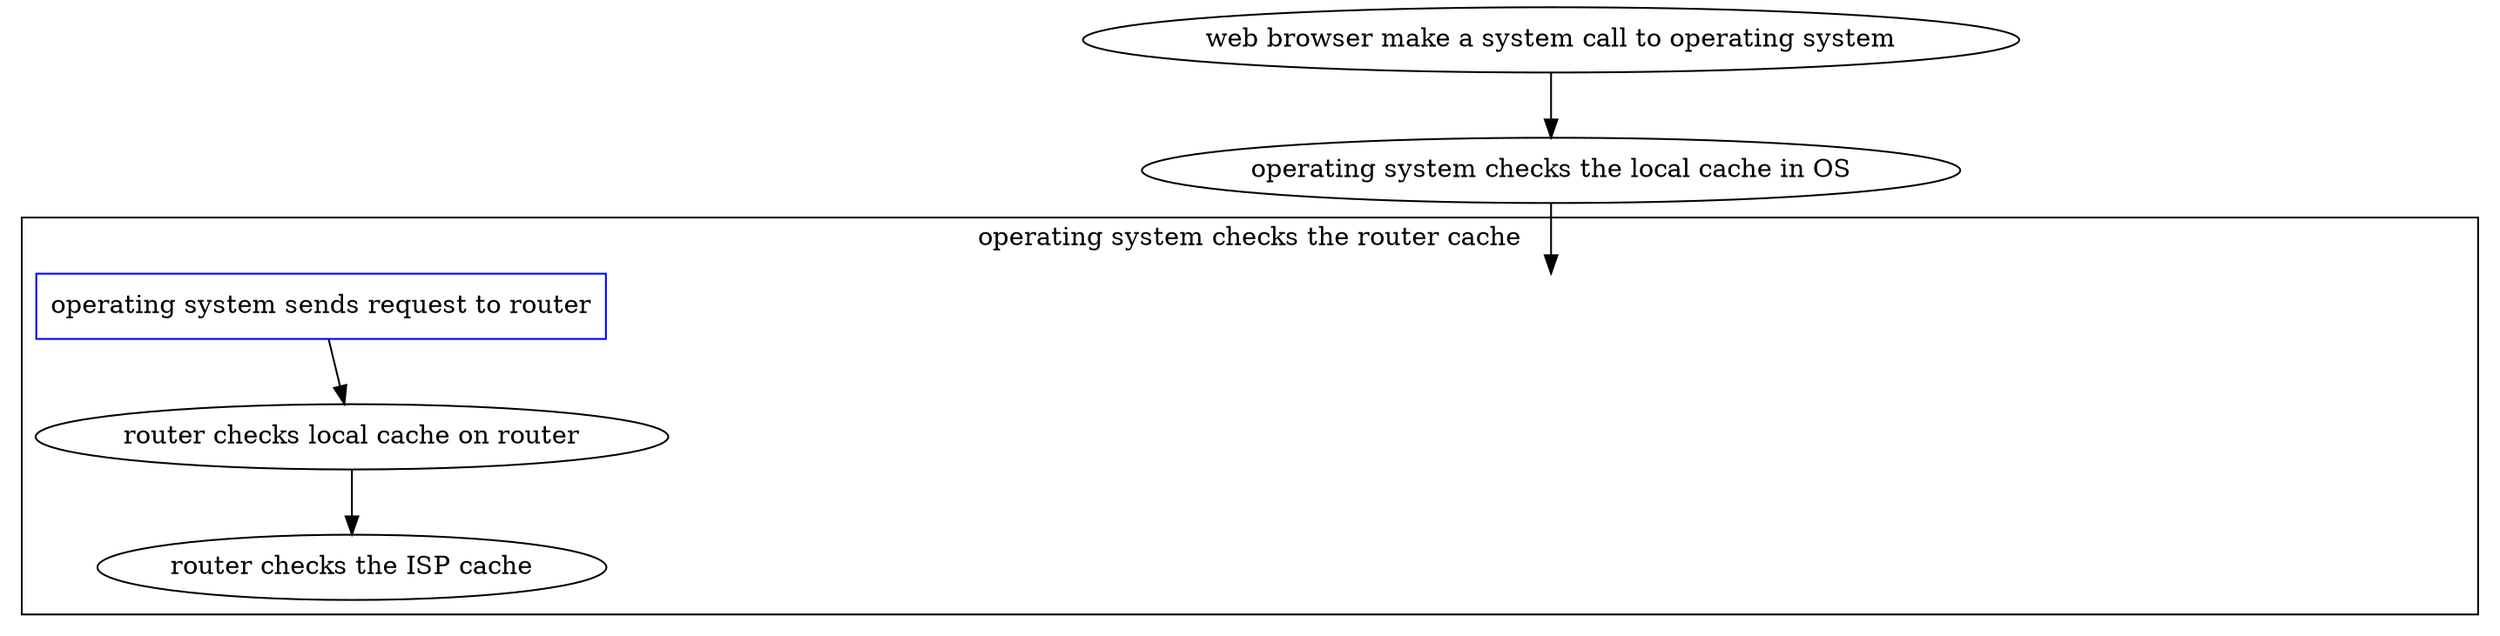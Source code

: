 strict digraph {
	graph [compound=true];
	node [label="\N"];
	subgraph cluster_user_story_user_brows_web_browse_web_browse_web_browseoperating_system_checks_the_router_cache {
		graph [label="operating system checks the router cache"];
		user_story_user_brows_web_browse_web_browse_web_browseoperating_system_checks_the_router_cache	[style=invis];
		"user_story_user_brows_web_browse_web_browse_web_browseoperating_system_checks_the_router_cacheoperating_system_sends_request_to_\
router"	[color=blue,
			href="user_story_user_brows_web_browse_web_browse_web_browse_operating_.svg",
			label="operating system sends request to router",
			shape=rectangle];
		user_story_user_brows_web_browse_web_browse_web_browseoperating_system_checks_the_router_cacherouter_checks_local_cache_on_router	[label="router checks local cache on router"];
		"user_story_user_brows_web_browse_web_browse_web_browseoperating_system_checks_the_router_cacheoperating_system_sends_request_to_\
router" -> user_story_user_brows_web_browse_web_browse_web_browseoperating_system_checks_the_router_cacherouter_checks_local_cache_on_router;
		user_story_user_brows_web_browse_web_browse_web_browseoperating_system_checks_the_router_cacherouter_checks_the_ISP_cache	[label="router checks the ISP cache"];
		user_story_user_brows_web_browse_web_browse_web_browseoperating_system_checks_the_router_cacherouter_checks_local_cache_on_router -> user_story_user_brows_web_browse_web_browse_web_browseoperating_system_checks_the_router_cacherouter_checks_the_ISP_cache;
	}
	user_story_user_brows_web_browse_web_browse_web_browseweb_browser_make_a_system_call_to_operating_system	[label="web browser make a system call to operating system"];
	user_story_user_brows_web_browse_web_browse_web_browseoperating_system_checks_the_local_cache_in_OS	[label="operating system checks the local cache in OS"];
	user_story_user_brows_web_browse_web_browse_web_browseweb_browser_make_a_system_call_to_operating_system -> user_story_user_brows_web_browse_web_browse_web_browseoperating_system_checks_the_local_cache_in_OS;
	user_story_user_brows_web_browse_web_browse_web_browseoperating_system_checks_the_local_cache_in_OS -> user_story_user_brows_web_browse_web_browse_web_browseoperating_system_checks_the_router_cache;
}

